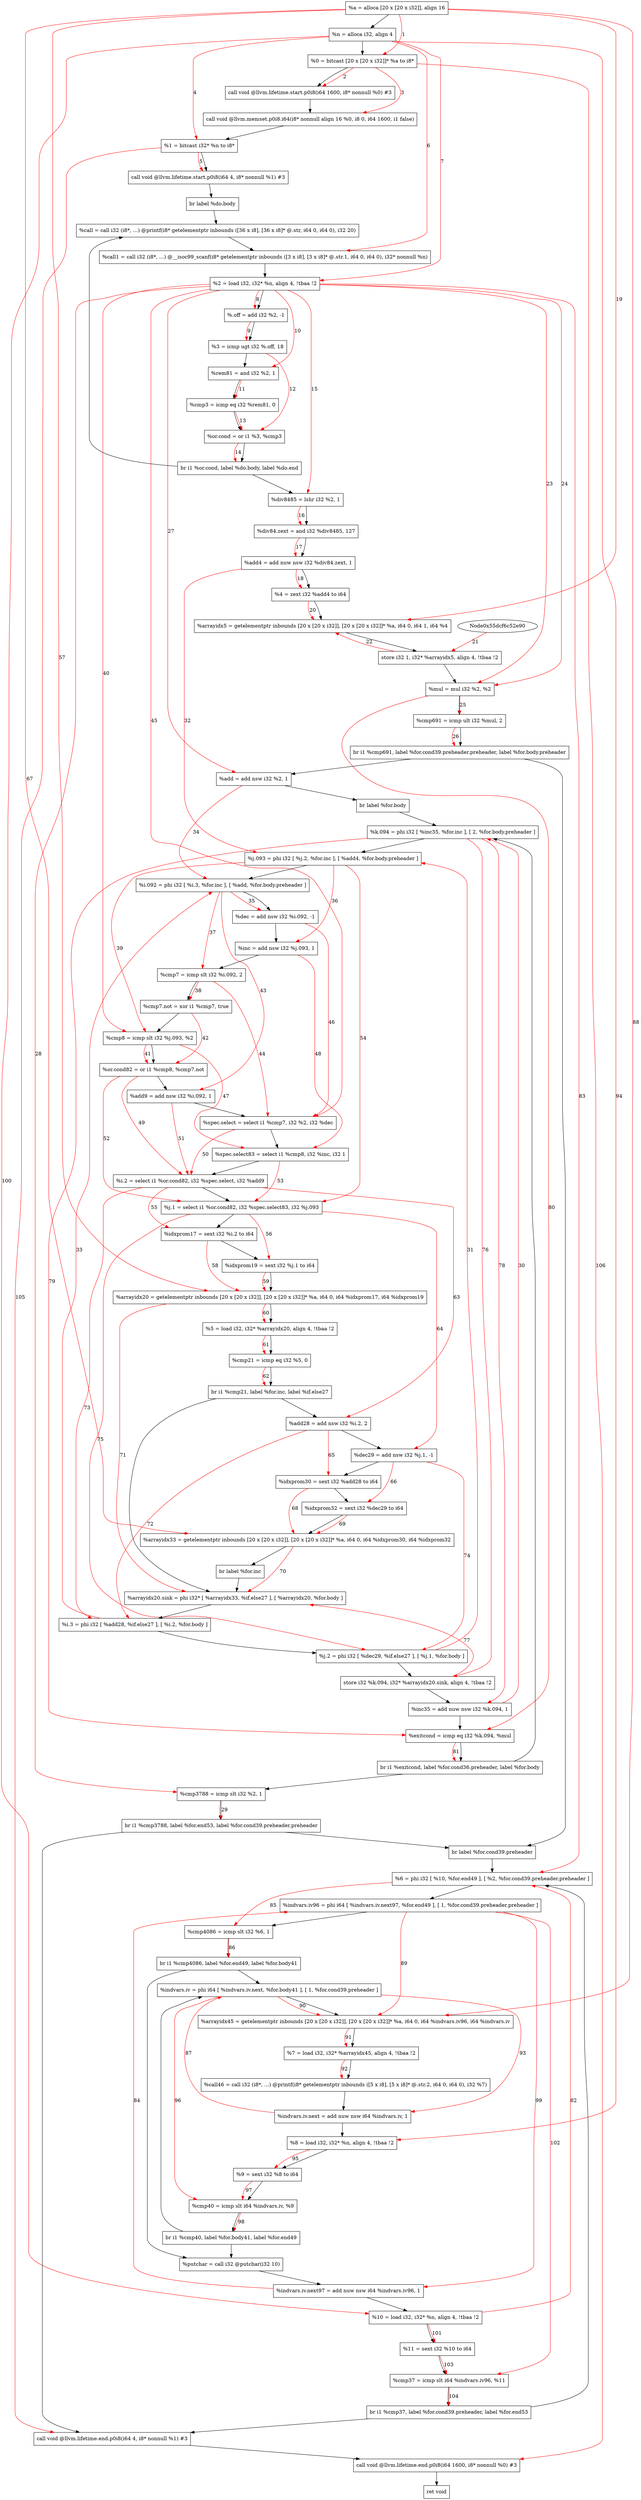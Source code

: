 digraph "CDFG for'func' function" {
	Node0x55dcf6c52838[shape=record, label="  %a = alloca [20 x [20 x i32]], align 16"]
	Node0x55dcf6c52ef8[shape=record, label="  %n = alloca i32, align 4"]
	Node0x55dcf6c52f78[shape=record, label="  %0 = bitcast [20 x [20 x i32]]* %a to i8*"]
	Node0x55dcf6c533d8[shape=record, label="  call void @llvm.lifetime.start.p0i8(i64 1600, i8* nonnull %0) #3"]
	Node0x55dcf6c537a8[shape=record, label="  call void @llvm.memset.p0i8.i64(i8* nonnull align 16 %0, i8 0, i64 1600, i1 false)"]
	Node0x55dcf6c53868[shape=record, label="  %1 = bitcast i32* %n to i8*"]
	Node0x55dcf6c539b8[shape=record, label="  call void @llvm.lifetime.start.p0i8(i64 4, i8* nonnull %1) #3"]
	Node0x55dcf6c53b28[shape=record, label="  br label %do.body"]
	Node0x55dcf6c53e78[shape=record, label="  %call = call i32 (i8*, ...) @printf(i8* getelementptr inbounds ([36 x i8], [36 x i8]* @.str, i64 0, i64 0), i32 20)"]
	Node0x55dcf6c540e8[shape=record, label="  %call1 = call i32 (i8*, ...) @__isoc99_scanf(i8* getelementptr inbounds ([3 x i8], [3 x i8]* @.str.1, i64 0, i64 0), i32* nonnull %n)"]
	Node0x55dcf6c541a8[shape=record, label="  %2 = load i32, i32* %n, align 4, !tbaa !2"]
	Node0x55dcf6c55130[shape=record, label="  %.off = add i32 %2, -1"]
	Node0x55dcf6c551d0[shape=record, label="  %3 = icmp ugt i32 %.off, 18"]
	Node0x55dcf6c55240[shape=record, label="  %rem81 = and i32 %2, 1"]
	Node0x55dcf6c55300[shape=record, label="  %cmp3 = icmp eq i32 %rem81, 0"]
	Node0x55dcf6c55390[shape=record, label="  %or.cond = or i1 %3, %cmp3"]
	Node0x55dcf6be7588[shape=record, label="  br i1 %or.cond, label %do.body, label %do.end"]
	Node0x55dcf6c554f0[shape=record, label="  %div8485 = lshr i32 %2, 1"]
	Node0x55dcf6c555b0[shape=record, label="  %div84.zext = and i32 %div8485, 127"]
	Node0x55dcf6c557f0[shape=record, label="  %add4 = add nuw nsw i32 %div84.zext, 1"]
	Node0x55dcf6c55478[shape=record, label="  %4 = zext i32 %add4 to i64"]
	Node0x55dcf6c55900[shape=record, label="  %arrayidx5 = getelementptr inbounds [20 x [20 x i32]], [20 x [20 x i32]]* %a, i64 0, i64 1, i64 %4"]
	Node0x55dcf6c559b0[shape=record, label="  store i32 1, i32* %arrayidx5, align 4, !tbaa !2"]
	Node0x55dcf6c56040[shape=record, label="  %mul = mul i32 %2, %2"]
	Node0x55dcf6c56100[shape=record, label="  %cmp691 = icmp ult i32 %mul, 2"]
	Node0x55dcf6c563f8[shape=record, label="  br i1 %cmp691, label %for.cond39.preheader.preheader, label %for.body.preheader"]
	Node0x55dcf6c564a0[shape=record, label="  %add = add nsw i32 %2, 1"]
	Node0x55dcf6c56548[shape=record, label="  br label %for.body"]
	Node0x55dcf6c566c0[shape=record, label="  %cmp3788 = icmp slt i32 %2, 1"]
	Node0x55dcf6c56828[shape=record, label="  br i1 %cmp3788, label %for.end53, label %for.cond39.preheader.preheader"]
	Node0x55dcf6c56c18[shape=record, label="  br label %for.cond39.preheader"]
	Node0x55dcf6c56d58[shape=record, label="  %k.094 = phi i32 [ %inc35, %for.inc ], [ 2, %for.body.preheader ]"]
	Node0x55dcf6c56ec8[shape=record, label="  %j.093 = phi i32 [ %j.2, %for.inc ], [ %add4, %for.body.preheader ]"]
	Node0x55dcf6c57038[shape=record, label="  %i.092 = phi i32 [ %i.3, %for.inc ], [ %add, %for.body.preheader ]"]
	Node0x55dcf6c57120[shape=record, label="  %dec = add nsw i32 %i.092, -1"]
	Node0x55dcf6c571b0[shape=record, label="  %inc = add nsw i32 %j.093, 1"]
	Node0x55dcf6c57240[shape=record, label="  %cmp7 = icmp slt i32 %i.092, 2"]
	Node0x55dcf6c572d0[shape=record, label="  %cmp7.not = xor i1 %cmp7, true"]
	Node0x55dcf6c57340[shape=record, label="  %cmp8 = icmp slt i32 %j.093, %2"]
	Node0x55dcf6c573d0[shape=record, label="  %or.cond82 = or i1 %cmp8, %cmp7.not"]
	Node0x55dcf6c57470[shape=record, label="  %add9 = add nsw i32 %i.092, 1"]
	Node0x55dcf6c57518[shape=record, label="  %spec.select = select i1 %cmp7, i32 %2, i32 %dec"]
	Node0x55dcf6c57de8[shape=record, label="  %spec.select83 = select i1 %cmp8, i32 %inc, i32 1"]
	Node0x55dcf6c57ea8[shape=record, label="  %i.2 = select i1 %or.cond82, i32 %spec.select, i32 %add9"]
	Node0x55dcf6c57f58[shape=record, label="  %j.1 = select i1 %or.cond82, i32 %spec.select83, i32 %j.093"]
	Node0x55dcf6c57fd8[shape=record, label="  %idxprom17 = sext i32 %i.2 to i64"]
	Node0x55dcf6c58068[shape=record, label="  %idxprom19 = sext i32 %j.1 to i64"]
	Node0x55dcf6c58140[shape=record, label="  %arrayidx20 = getelementptr inbounds [20 x [20 x i32]], [20 x [20 x i32]]* %a, i64 0, i64 %idxprom17, i64 %idxprom19"]
	Node0x55dcf6c581d8[shape=record, label="  %5 = load i32, i32* %arrayidx20, align 4, !tbaa !2"]
	Node0x55dcf6c58250[shape=record, label="  %cmp21 = icmp eq i32 %5, 0"]
	Node0x55dcf6c583d8[shape=record, label="  br i1 %cmp21, label %for.inc, label %if.else27"]
	Node0x55dcf6c58450[shape=record, label="  %add28 = add nsw i32 %i.2, 2"]
	Node0x55dcf6c584e0[shape=record, label="  %dec29 = add nsw i32 %j.1, -1"]
	Node0x55dcf6c58348[shape=record, label="  %idxprom30 = sext i32 %add28 to i64"]
	Node0x55dcf6c58588[shape=record, label="  %idxprom32 = sext i32 %dec29 to i64"]
	Node0x55dcf6c58c80[shape=record, label="  %arrayidx33 = getelementptr inbounds [20 x [20 x i32]], [20 x [20 x i32]]* %a, i64 0, i64 %idxprom30, i64 %idxprom32"]
	Node0x55dcf6c58d18[shape=record, label="  br label %for.inc"]
	Node0x55dcf6c58d68[shape=record, label="  %arrayidx20.sink = phi i32* [ %arrayidx33, %if.else27 ], [ %arrayidx20, %for.body ]"]
	Node0x55dcf6c58e38[shape=record, label="  %i.3 = phi i32 [ %add28, %if.else27 ], [ %i.2, %for.body ]"]
	Node0x55dcf6c58ed8[shape=record, label="  %j.2 = phi i32 [ %dec29, %if.else27 ], [ %j.1, %for.body ]"]
	Node0x55dcf6c58fa0[shape=record, label="  store i32 %k.094, i32* %arrayidx20.sink, align 4, !tbaa !2"]
	Node0x55dcf6c59020[shape=record, label="  %inc35 = add nuw nsw i32 %k.094, 1"]
	Node0x55dcf6c59090[shape=record, label="  %exitcond = icmp eq i32 %k.094, %mul"]
	Node0x55dcf6c59118[shape=record, label="  br i1 %exitcond, label %for.cond36.preheader, label %for.body"]
	Node0x55dcf6c59288[shape=record, label="  %6 = phi i32 [ %10, %for.end49 ], [ %2, %for.cond39.preheader.preheader ]"]
	Node0x55dcf6c59388[shape=record, label="  %indvars.iv96 = phi i64 [ %indvars.iv.next97, %for.end49 ], [ 1, %for.cond39.preheader.preheader ]"]
	Node0x55dcf6c59450[shape=record, label="  %cmp4086 = icmp slt i32 %6, 1"]
	Node0x55dcf6c59548[shape=record, label="  br i1 %cmp4086, label %for.end49, label %for.body41"]
	Node0x55dcf6c59628[shape=record, label="  %indvars.iv = phi i64 [ %indvars.iv.next, %for.body41 ], [ 1, %for.cond39.preheader ]"]
	Node0x55dcf6c59720[shape=record, label="  %arrayidx45 = getelementptr inbounds [20 x [20 x i32]], [20 x [20 x i32]]* %a, i64 0, i64 %indvars.iv96, i64 %indvars.iv"]
	Node0x55dcf6c56fb8[shape=record, label="  %7 = load i32, i32* %arrayidx45, align 4, !tbaa !2"]
	Node0x55dcf6c59858[shape=record, label="  %call46 = call i32 (i8*, ...) @printf(i8* getelementptr inbounds ([5 x i8], [5 x i8]* @.str.2, i64 0, i64 0), i32 %7)"]
	Node0x55dcf6c59930[shape=record, label="  %indvars.iv.next = add nuw nsw i64 %indvars.iv, 1"]
	Node0x55dcf6c56e48[shape=record, label="  %8 = load i32, i32* %n, align 4, !tbaa !2"]
	Node0x55dcf6c56d08[shape=record, label="  %9 = sext i32 %8 to i64"]
	Node0x55dcf6c59a30[shape=record, label="  %cmp40 = icmp slt i64 %indvars.iv, %9"]
	Node0x55dcf6c59ad8[shape=record, label="  br i1 %cmp40, label %for.body41, label %for.end49"]
	Node0x55dcf6c59c30[shape=record, label="  %putchar = call i32 @putchar(i32 10)"]
	Node0x55dcf6c59d00[shape=record, label="  %indvars.iv.next97 = add nuw nsw i64 %indvars.iv96, 1"]
	Node0x55dcf6c56348[shape=record, label="  %10 = load i32, i32* %n, align 4, !tbaa !2"]
	Node0x55dcf6c59d58[shape=record, label="  %11 = sext i32 %10 to i64"]
	Node0x55dcf6c59dd0[shape=record, label="  %cmp37 = icmp slt i64 %indvars.iv96, %11"]
	Node0x55dcf6c59e58[shape=record, label="  br i1 %cmp37, label %for.cond39.preheader, label %for.end53"]
	Node0x55dcf6c59fd8[shape=record, label="  call void @llvm.lifetime.end.p0i8(i64 4, i8* nonnull %1) #3"]
	Node0x55dcf6c5a138[shape=record, label="  call void @llvm.lifetime.end.p0i8(i64 1600, i8* nonnull %0) #3"]
	Node0x55dcf6c59160[shape=record, label="  ret void"]
	Node0x55dcf6c52838 -> Node0x55dcf6c52ef8
	Node0x55dcf6c52ef8 -> Node0x55dcf6c52f78
	Node0x55dcf6c52f78 -> Node0x55dcf6c533d8
	Node0x55dcf6c533d8 -> Node0x55dcf6c537a8
	Node0x55dcf6c537a8 -> Node0x55dcf6c53868
	Node0x55dcf6c53868 -> Node0x55dcf6c539b8
	Node0x55dcf6c539b8 -> Node0x55dcf6c53b28
	Node0x55dcf6c53b28 -> Node0x55dcf6c53e78
	Node0x55dcf6c53e78 -> Node0x55dcf6c540e8
	Node0x55dcf6c540e8 -> Node0x55dcf6c541a8
	Node0x55dcf6c541a8 -> Node0x55dcf6c55130
	Node0x55dcf6c55130 -> Node0x55dcf6c551d0
	Node0x55dcf6c551d0 -> Node0x55dcf6c55240
	Node0x55dcf6c55240 -> Node0x55dcf6c55300
	Node0x55dcf6c55300 -> Node0x55dcf6c55390
	Node0x55dcf6c55390 -> Node0x55dcf6be7588
	Node0x55dcf6be7588 -> Node0x55dcf6c53e78
	Node0x55dcf6be7588 -> Node0x55dcf6c554f0
	Node0x55dcf6c554f0 -> Node0x55dcf6c555b0
	Node0x55dcf6c555b0 -> Node0x55dcf6c557f0
	Node0x55dcf6c557f0 -> Node0x55dcf6c55478
	Node0x55dcf6c55478 -> Node0x55dcf6c55900
	Node0x55dcf6c55900 -> Node0x55dcf6c559b0
	Node0x55dcf6c559b0 -> Node0x55dcf6c56040
	Node0x55dcf6c56040 -> Node0x55dcf6c56100
	Node0x55dcf6c56100 -> Node0x55dcf6c563f8
	Node0x55dcf6c563f8 -> Node0x55dcf6c56c18
	Node0x55dcf6c563f8 -> Node0x55dcf6c564a0
	Node0x55dcf6c564a0 -> Node0x55dcf6c56548
	Node0x55dcf6c56548 -> Node0x55dcf6c56d58
	Node0x55dcf6c566c0 -> Node0x55dcf6c56828
	Node0x55dcf6c56828 -> Node0x55dcf6c59fd8
	Node0x55dcf6c56828 -> Node0x55dcf6c56c18
	Node0x55dcf6c56c18 -> Node0x55dcf6c59288
	Node0x55dcf6c56d58 -> Node0x55dcf6c56ec8
	Node0x55dcf6c56ec8 -> Node0x55dcf6c57038
	Node0x55dcf6c57038 -> Node0x55dcf6c57120
	Node0x55dcf6c57120 -> Node0x55dcf6c571b0
	Node0x55dcf6c571b0 -> Node0x55dcf6c57240
	Node0x55dcf6c57240 -> Node0x55dcf6c572d0
	Node0x55dcf6c572d0 -> Node0x55dcf6c57340
	Node0x55dcf6c57340 -> Node0x55dcf6c573d0
	Node0x55dcf6c573d0 -> Node0x55dcf6c57470
	Node0x55dcf6c57470 -> Node0x55dcf6c57518
	Node0x55dcf6c57518 -> Node0x55dcf6c57de8
	Node0x55dcf6c57de8 -> Node0x55dcf6c57ea8
	Node0x55dcf6c57ea8 -> Node0x55dcf6c57f58
	Node0x55dcf6c57f58 -> Node0x55dcf6c57fd8
	Node0x55dcf6c57fd8 -> Node0x55dcf6c58068
	Node0x55dcf6c58068 -> Node0x55dcf6c58140
	Node0x55dcf6c58140 -> Node0x55dcf6c581d8
	Node0x55dcf6c581d8 -> Node0x55dcf6c58250
	Node0x55dcf6c58250 -> Node0x55dcf6c583d8
	Node0x55dcf6c583d8 -> Node0x55dcf6c58d68
	Node0x55dcf6c583d8 -> Node0x55dcf6c58450
	Node0x55dcf6c58450 -> Node0x55dcf6c584e0
	Node0x55dcf6c584e0 -> Node0x55dcf6c58348
	Node0x55dcf6c58348 -> Node0x55dcf6c58588
	Node0x55dcf6c58588 -> Node0x55dcf6c58c80
	Node0x55dcf6c58c80 -> Node0x55dcf6c58d18
	Node0x55dcf6c58d18 -> Node0x55dcf6c58d68
	Node0x55dcf6c58d68 -> Node0x55dcf6c58e38
	Node0x55dcf6c58e38 -> Node0x55dcf6c58ed8
	Node0x55dcf6c58ed8 -> Node0x55dcf6c58fa0
	Node0x55dcf6c58fa0 -> Node0x55dcf6c59020
	Node0x55dcf6c59020 -> Node0x55dcf6c59090
	Node0x55dcf6c59090 -> Node0x55dcf6c59118
	Node0x55dcf6c59118 -> Node0x55dcf6c566c0
	Node0x55dcf6c59118 -> Node0x55dcf6c56d58
	Node0x55dcf6c59288 -> Node0x55dcf6c59388
	Node0x55dcf6c59388 -> Node0x55dcf6c59450
	Node0x55dcf6c59450 -> Node0x55dcf6c59548
	Node0x55dcf6c59548 -> Node0x55dcf6c59c30
	Node0x55dcf6c59548 -> Node0x55dcf6c59628
	Node0x55dcf6c59628 -> Node0x55dcf6c59720
	Node0x55dcf6c59720 -> Node0x55dcf6c56fb8
	Node0x55dcf6c56fb8 -> Node0x55dcf6c59858
	Node0x55dcf6c59858 -> Node0x55dcf6c59930
	Node0x55dcf6c59930 -> Node0x55dcf6c56e48
	Node0x55dcf6c56e48 -> Node0x55dcf6c56d08
	Node0x55dcf6c56d08 -> Node0x55dcf6c59a30
	Node0x55dcf6c59a30 -> Node0x55dcf6c59ad8
	Node0x55dcf6c59ad8 -> Node0x55dcf6c59628
	Node0x55dcf6c59ad8 -> Node0x55dcf6c59c30
	Node0x55dcf6c59c30 -> Node0x55dcf6c59d00
	Node0x55dcf6c59d00 -> Node0x55dcf6c56348
	Node0x55dcf6c56348 -> Node0x55dcf6c59d58
	Node0x55dcf6c59d58 -> Node0x55dcf6c59dd0
	Node0x55dcf6c59dd0 -> Node0x55dcf6c59e58
	Node0x55dcf6c59e58 -> Node0x55dcf6c59288
	Node0x55dcf6c59e58 -> Node0x55dcf6c59fd8
	Node0x55dcf6c59fd8 -> Node0x55dcf6c5a138
	Node0x55dcf6c5a138 -> Node0x55dcf6c59160
edge [color=red]
	Node0x55dcf6c52838 -> Node0x55dcf6c52f78[label="1"]
	Node0x55dcf6c52f78 -> Node0x55dcf6c533d8[label="2"]
	Node0x55dcf6c52f78 -> Node0x55dcf6c537a8[label="3"]
	Node0x55dcf6c52ef8 -> Node0x55dcf6c53868[label="4"]
	Node0x55dcf6c53868 -> Node0x55dcf6c539b8[label="5"]
	Node0x55dcf6c52ef8 -> Node0x55dcf6c540e8[label="6"]
	Node0x55dcf6c52ef8 -> Node0x55dcf6c541a8[label="7"]
	Node0x55dcf6c541a8 -> Node0x55dcf6c55130[label="8"]
	Node0x55dcf6c55130 -> Node0x55dcf6c551d0[label="9"]
	Node0x55dcf6c541a8 -> Node0x55dcf6c55240[label="10"]
	Node0x55dcf6c55240 -> Node0x55dcf6c55300[label="11"]
	Node0x55dcf6c551d0 -> Node0x55dcf6c55390[label="12"]
	Node0x55dcf6c55300 -> Node0x55dcf6c55390[label="13"]
	Node0x55dcf6c55390 -> Node0x55dcf6be7588[label="14"]
	Node0x55dcf6c541a8 -> Node0x55dcf6c554f0[label="15"]
	Node0x55dcf6c554f0 -> Node0x55dcf6c555b0[label="16"]
	Node0x55dcf6c555b0 -> Node0x55dcf6c557f0[label="17"]
	Node0x55dcf6c557f0 -> Node0x55dcf6c55478[label="18"]
	Node0x55dcf6c52838 -> Node0x55dcf6c55900[label="19"]
	Node0x55dcf6c55478 -> Node0x55dcf6c55900[label="20"]
	Node0x55dcf6c52e90 -> Node0x55dcf6c559b0[label="21"]
	Node0x55dcf6c559b0 -> Node0x55dcf6c55900[label="22"]
	Node0x55dcf6c541a8 -> Node0x55dcf6c56040[label="23"]
	Node0x55dcf6c541a8 -> Node0x55dcf6c56040[label="24"]
	Node0x55dcf6c56040 -> Node0x55dcf6c56100[label="25"]
	Node0x55dcf6c56100 -> Node0x55dcf6c563f8[label="26"]
	Node0x55dcf6c541a8 -> Node0x55dcf6c564a0[label="27"]
	Node0x55dcf6c541a8 -> Node0x55dcf6c566c0[label="28"]
	Node0x55dcf6c566c0 -> Node0x55dcf6c56828[label="29"]
	Node0x55dcf6c59020 -> Node0x55dcf6c56d58[label="30"]
	Node0x55dcf6c58ed8 -> Node0x55dcf6c56ec8[label="31"]
	Node0x55dcf6c557f0 -> Node0x55dcf6c56ec8[label="32"]
	Node0x55dcf6c58e38 -> Node0x55dcf6c57038[label="33"]
	Node0x55dcf6c564a0 -> Node0x55dcf6c57038[label="34"]
	Node0x55dcf6c57038 -> Node0x55dcf6c57120[label="35"]
	Node0x55dcf6c56ec8 -> Node0x55dcf6c571b0[label="36"]
	Node0x55dcf6c57038 -> Node0x55dcf6c57240[label="37"]
	Node0x55dcf6c57240 -> Node0x55dcf6c572d0[label="38"]
	Node0x55dcf6c56ec8 -> Node0x55dcf6c57340[label="39"]
	Node0x55dcf6c541a8 -> Node0x55dcf6c57340[label="40"]
	Node0x55dcf6c57340 -> Node0x55dcf6c573d0[label="41"]
	Node0x55dcf6c572d0 -> Node0x55dcf6c573d0[label="42"]
	Node0x55dcf6c57038 -> Node0x55dcf6c57470[label="43"]
	Node0x55dcf6c57240 -> Node0x55dcf6c57518[label="44"]
	Node0x55dcf6c541a8 -> Node0x55dcf6c57518[label="45"]
	Node0x55dcf6c57120 -> Node0x55dcf6c57518[label="46"]
	Node0x55dcf6c57340 -> Node0x55dcf6c57de8[label="47"]
	Node0x55dcf6c571b0 -> Node0x55dcf6c57de8[label="48"]
	Node0x55dcf6c573d0 -> Node0x55dcf6c57ea8[label="49"]
	Node0x55dcf6c57518 -> Node0x55dcf6c57ea8[label="50"]
	Node0x55dcf6c57470 -> Node0x55dcf6c57ea8[label="51"]
	Node0x55dcf6c573d0 -> Node0x55dcf6c57f58[label="52"]
	Node0x55dcf6c57de8 -> Node0x55dcf6c57f58[label="53"]
	Node0x55dcf6c56ec8 -> Node0x55dcf6c57f58[label="54"]
	Node0x55dcf6c57ea8 -> Node0x55dcf6c57fd8[label="55"]
	Node0x55dcf6c57f58 -> Node0x55dcf6c58068[label="56"]
	Node0x55dcf6c52838 -> Node0x55dcf6c58140[label="57"]
	Node0x55dcf6c57fd8 -> Node0x55dcf6c58140[label="58"]
	Node0x55dcf6c58068 -> Node0x55dcf6c58140[label="59"]
	Node0x55dcf6c58140 -> Node0x55dcf6c581d8[label="60"]
	Node0x55dcf6c581d8 -> Node0x55dcf6c58250[label="61"]
	Node0x55dcf6c58250 -> Node0x55dcf6c583d8[label="62"]
	Node0x55dcf6c57ea8 -> Node0x55dcf6c58450[label="63"]
	Node0x55dcf6c57f58 -> Node0x55dcf6c584e0[label="64"]
	Node0x55dcf6c58450 -> Node0x55dcf6c58348[label="65"]
	Node0x55dcf6c584e0 -> Node0x55dcf6c58588[label="66"]
	Node0x55dcf6c52838 -> Node0x55dcf6c58c80[label="67"]
	Node0x55dcf6c58348 -> Node0x55dcf6c58c80[label="68"]
	Node0x55dcf6c58588 -> Node0x55dcf6c58c80[label="69"]
	Node0x55dcf6c58c80 -> Node0x55dcf6c58d68[label="70"]
	Node0x55dcf6c58140 -> Node0x55dcf6c58d68[label="71"]
	Node0x55dcf6c58450 -> Node0x55dcf6c58e38[label="72"]
	Node0x55dcf6c57ea8 -> Node0x55dcf6c58e38[label="73"]
	Node0x55dcf6c584e0 -> Node0x55dcf6c58ed8[label="74"]
	Node0x55dcf6c57f58 -> Node0x55dcf6c58ed8[label="75"]
	Node0x55dcf6c56d58 -> Node0x55dcf6c58fa0[label="76"]
	Node0x55dcf6c58fa0 -> Node0x55dcf6c58d68[label="77"]
	Node0x55dcf6c56d58 -> Node0x55dcf6c59020[label="78"]
	Node0x55dcf6c56d58 -> Node0x55dcf6c59090[label="79"]
	Node0x55dcf6c56040 -> Node0x55dcf6c59090[label="80"]
	Node0x55dcf6c59090 -> Node0x55dcf6c59118[label="81"]
	Node0x55dcf6c56348 -> Node0x55dcf6c59288[label="82"]
	Node0x55dcf6c541a8 -> Node0x55dcf6c59288[label="83"]
	Node0x55dcf6c59d00 -> Node0x55dcf6c59388[label="84"]
	Node0x55dcf6c59288 -> Node0x55dcf6c59450[label="85"]
	Node0x55dcf6c59450 -> Node0x55dcf6c59548[label="86"]
	Node0x55dcf6c59930 -> Node0x55dcf6c59628[label="87"]
	Node0x55dcf6c52838 -> Node0x55dcf6c59720[label="88"]
	Node0x55dcf6c59388 -> Node0x55dcf6c59720[label="89"]
	Node0x55dcf6c59628 -> Node0x55dcf6c59720[label="90"]
	Node0x55dcf6c59720 -> Node0x55dcf6c56fb8[label="91"]
	Node0x55dcf6c56fb8 -> Node0x55dcf6c59858[label="92"]
	Node0x55dcf6c59628 -> Node0x55dcf6c59930[label="93"]
	Node0x55dcf6c52ef8 -> Node0x55dcf6c56e48[label="94"]
	Node0x55dcf6c56e48 -> Node0x55dcf6c56d08[label="95"]
	Node0x55dcf6c59628 -> Node0x55dcf6c59a30[label="96"]
	Node0x55dcf6c56d08 -> Node0x55dcf6c59a30[label="97"]
	Node0x55dcf6c59a30 -> Node0x55dcf6c59ad8[label="98"]
	Node0x55dcf6c59388 -> Node0x55dcf6c59d00[label="99"]
	Node0x55dcf6c52ef8 -> Node0x55dcf6c56348[label="100"]
	Node0x55dcf6c56348 -> Node0x55dcf6c59d58[label="101"]
	Node0x55dcf6c59388 -> Node0x55dcf6c59dd0[label="102"]
	Node0x55dcf6c59d58 -> Node0x55dcf6c59dd0[label="103"]
	Node0x55dcf6c59dd0 -> Node0x55dcf6c59e58[label="104"]
	Node0x55dcf6c53868 -> Node0x55dcf6c59fd8[label="105"]
	Node0x55dcf6c52f78 -> Node0x55dcf6c5a138[label="106"]
}
